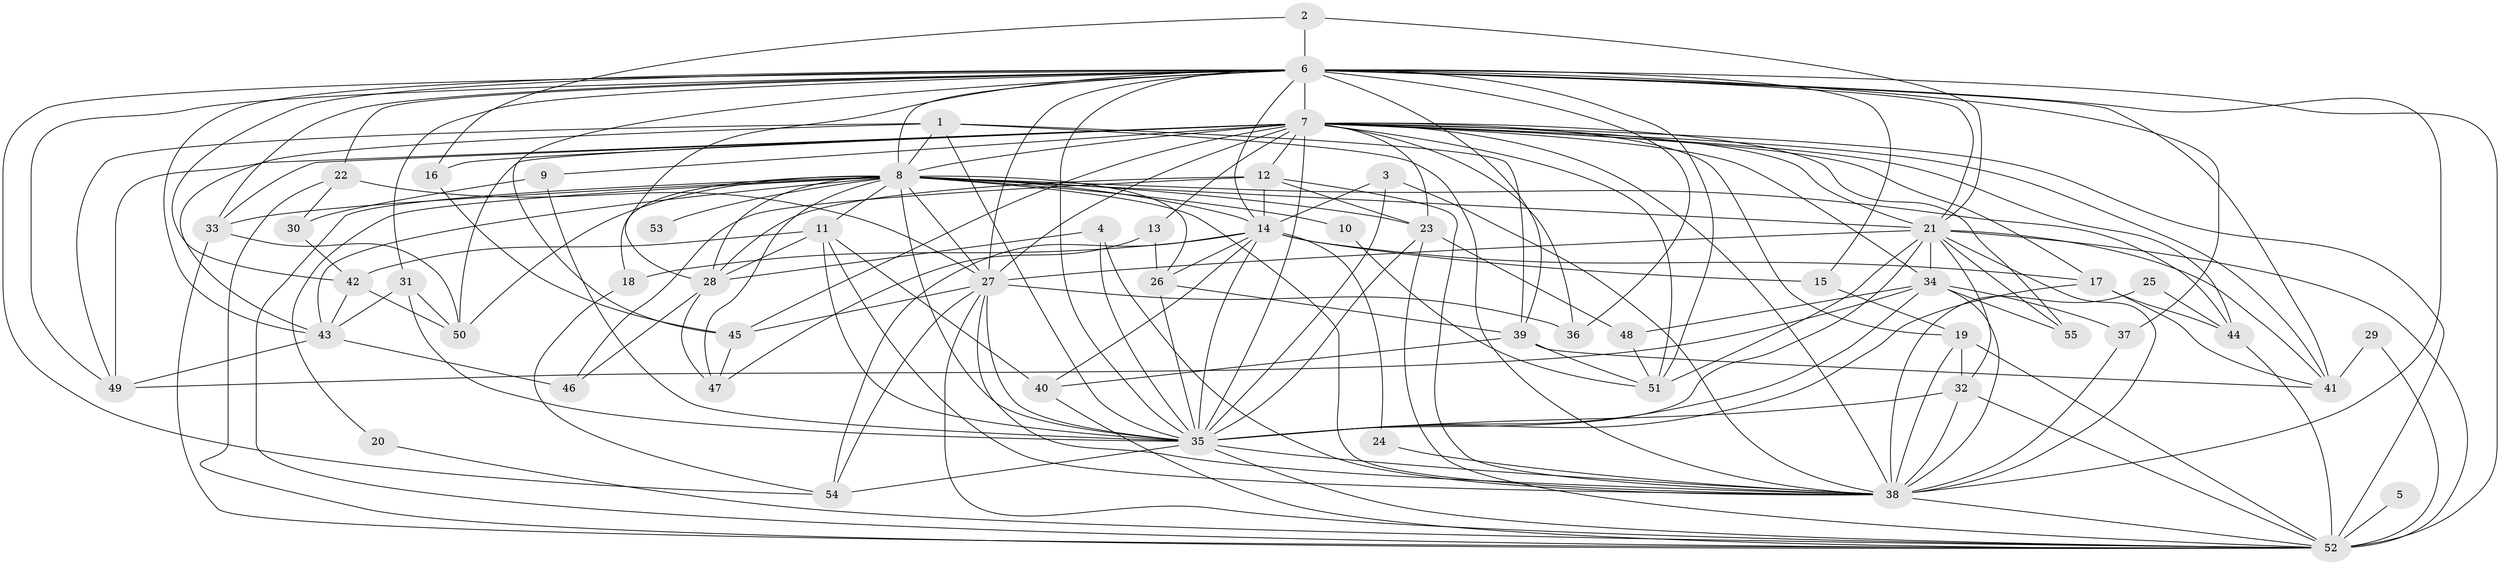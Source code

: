 // original degree distribution, {24: 0.014705882352941176, 30: 0.014705882352941176, 25: 0.014705882352941176, 18: 0.014705882352941176, 15: 0.014705882352941176, 2: 0.5220588235294118, 5: 0.08823529411764706, 3: 0.19852941176470587, 7: 0.022058823529411766, 6: 0.014705882352941176, 14: 0.007352941176470588, 4: 0.07352941176470588}
// Generated by graph-tools (version 1.1) at 2025/36/03/04/25 23:36:35]
// undirected, 55 vertices, 175 edges
graph export_dot {
  node [color=gray90,style=filled];
  1;
  2;
  3;
  4;
  5;
  6;
  7;
  8;
  9;
  10;
  11;
  12;
  13;
  14;
  15;
  16;
  17;
  18;
  19;
  20;
  21;
  22;
  23;
  24;
  25;
  26;
  27;
  28;
  29;
  30;
  31;
  32;
  33;
  34;
  35;
  36;
  37;
  38;
  39;
  40;
  41;
  42;
  43;
  44;
  45;
  46;
  47;
  48;
  49;
  50;
  51;
  52;
  53;
  54;
  55;
  1 -- 8 [weight=1.0];
  1 -- 35 [weight=1.0];
  1 -- 38 [weight=1.0];
  1 -- 39 [weight=1.0];
  1 -- 43 [weight=1.0];
  1 -- 49 [weight=1.0];
  2 -- 6 [weight=1.0];
  2 -- 16 [weight=1.0];
  2 -- 21 [weight=1.0];
  3 -- 14 [weight=1.0];
  3 -- 35 [weight=1.0];
  3 -- 38 [weight=1.0];
  4 -- 28 [weight=1.0];
  4 -- 35 [weight=1.0];
  4 -- 38 [weight=1.0];
  5 -- 52 [weight=1.0];
  6 -- 7 [weight=5.0];
  6 -- 8 [weight=3.0];
  6 -- 14 [weight=2.0];
  6 -- 15 [weight=1.0];
  6 -- 21 [weight=2.0];
  6 -- 22 [weight=1.0];
  6 -- 27 [weight=3.0];
  6 -- 28 [weight=1.0];
  6 -- 31 [weight=2.0];
  6 -- 33 [weight=1.0];
  6 -- 35 [weight=2.0];
  6 -- 36 [weight=1.0];
  6 -- 37 [weight=1.0];
  6 -- 38 [weight=3.0];
  6 -- 39 [weight=1.0];
  6 -- 41 [weight=1.0];
  6 -- 42 [weight=1.0];
  6 -- 43 [weight=1.0];
  6 -- 45 [weight=1.0];
  6 -- 49 [weight=1.0];
  6 -- 51 [weight=2.0];
  6 -- 52 [weight=5.0];
  6 -- 54 [weight=1.0];
  7 -- 8 [weight=3.0];
  7 -- 9 [weight=1.0];
  7 -- 12 [weight=1.0];
  7 -- 13 [weight=1.0];
  7 -- 16 [weight=1.0];
  7 -- 17 [weight=1.0];
  7 -- 19 [weight=1.0];
  7 -- 21 [weight=2.0];
  7 -- 23 [weight=1.0];
  7 -- 27 [weight=2.0];
  7 -- 33 [weight=1.0];
  7 -- 34 [weight=1.0];
  7 -- 35 [weight=4.0];
  7 -- 36 [weight=2.0];
  7 -- 38 [weight=2.0];
  7 -- 41 [weight=1.0];
  7 -- 44 [weight=1.0];
  7 -- 45 [weight=1.0];
  7 -- 49 [weight=1.0];
  7 -- 50 [weight=1.0];
  7 -- 51 [weight=1.0];
  7 -- 52 [weight=3.0];
  7 -- 55 [weight=1.0];
  8 -- 10 [weight=1.0];
  8 -- 11 [weight=1.0];
  8 -- 14 [weight=2.0];
  8 -- 18 [weight=1.0];
  8 -- 20 [weight=1.0];
  8 -- 21 [weight=1.0];
  8 -- 23 [weight=1.0];
  8 -- 26 [weight=2.0];
  8 -- 27 [weight=1.0];
  8 -- 28 [weight=1.0];
  8 -- 33 [weight=1.0];
  8 -- 35 [weight=1.0];
  8 -- 38 [weight=2.0];
  8 -- 43 [weight=1.0];
  8 -- 44 [weight=1.0];
  8 -- 47 [weight=1.0];
  8 -- 50 [weight=1.0];
  8 -- 52 [weight=1.0];
  8 -- 53 [weight=1.0];
  9 -- 30 [weight=1.0];
  9 -- 35 [weight=1.0];
  10 -- 51 [weight=1.0];
  11 -- 28 [weight=1.0];
  11 -- 35 [weight=1.0];
  11 -- 38 [weight=1.0];
  11 -- 40 [weight=1.0];
  11 -- 42 [weight=1.0];
  12 -- 14 [weight=1.0];
  12 -- 23 [weight=1.0];
  12 -- 28 [weight=1.0];
  12 -- 38 [weight=1.0];
  12 -- 46 [weight=1.0];
  13 -- 26 [weight=1.0];
  13 -- 47 [weight=1.0];
  14 -- 15 [weight=1.0];
  14 -- 17 [weight=1.0];
  14 -- 18 [weight=1.0];
  14 -- 24 [weight=1.0];
  14 -- 26 [weight=1.0];
  14 -- 35 [weight=1.0];
  14 -- 40 [weight=1.0];
  14 -- 54 [weight=1.0];
  15 -- 19 [weight=1.0];
  16 -- 45 [weight=1.0];
  17 -- 35 [weight=1.0];
  17 -- 41 [weight=1.0];
  17 -- 44 [weight=1.0];
  18 -- 54 [weight=1.0];
  19 -- 32 [weight=1.0];
  19 -- 38 [weight=1.0];
  19 -- 52 [weight=1.0];
  20 -- 52 [weight=1.0];
  21 -- 27 [weight=2.0];
  21 -- 32 [weight=1.0];
  21 -- 34 [weight=1.0];
  21 -- 35 [weight=1.0];
  21 -- 38 [weight=3.0];
  21 -- 41 [weight=1.0];
  21 -- 51 [weight=1.0];
  21 -- 52 [weight=1.0];
  21 -- 55 [weight=1.0];
  22 -- 27 [weight=1.0];
  22 -- 30 [weight=1.0];
  22 -- 52 [weight=1.0];
  23 -- 35 [weight=1.0];
  23 -- 48 [weight=1.0];
  23 -- 52 [weight=1.0];
  24 -- 38 [weight=1.0];
  25 -- 38 [weight=1.0];
  25 -- 44 [weight=1.0];
  26 -- 35 [weight=2.0];
  26 -- 39 [weight=1.0];
  27 -- 35 [weight=1.0];
  27 -- 36 [weight=1.0];
  27 -- 38 [weight=1.0];
  27 -- 45 [weight=1.0];
  27 -- 52 [weight=1.0];
  27 -- 54 [weight=1.0];
  28 -- 46 [weight=1.0];
  28 -- 47 [weight=1.0];
  29 -- 41 [weight=1.0];
  29 -- 52 [weight=1.0];
  30 -- 42 [weight=1.0];
  31 -- 35 [weight=1.0];
  31 -- 43 [weight=1.0];
  31 -- 50 [weight=1.0];
  32 -- 35 [weight=1.0];
  32 -- 38 [weight=1.0];
  32 -- 52 [weight=1.0];
  33 -- 50 [weight=1.0];
  33 -- 52 [weight=1.0];
  34 -- 35 [weight=1.0];
  34 -- 37 [weight=1.0];
  34 -- 38 [weight=2.0];
  34 -- 48 [weight=1.0];
  34 -- 49 [weight=1.0];
  34 -- 55 [weight=1.0];
  35 -- 38 [weight=1.0];
  35 -- 52 [weight=1.0];
  35 -- 54 [weight=1.0];
  37 -- 38 [weight=1.0];
  38 -- 52 [weight=1.0];
  39 -- 40 [weight=1.0];
  39 -- 41 [weight=1.0];
  39 -- 51 [weight=1.0];
  40 -- 52 [weight=1.0];
  42 -- 43 [weight=1.0];
  42 -- 50 [weight=1.0];
  43 -- 46 [weight=1.0];
  43 -- 49 [weight=1.0];
  44 -- 52 [weight=1.0];
  45 -- 47 [weight=1.0];
  48 -- 51 [weight=1.0];
}
